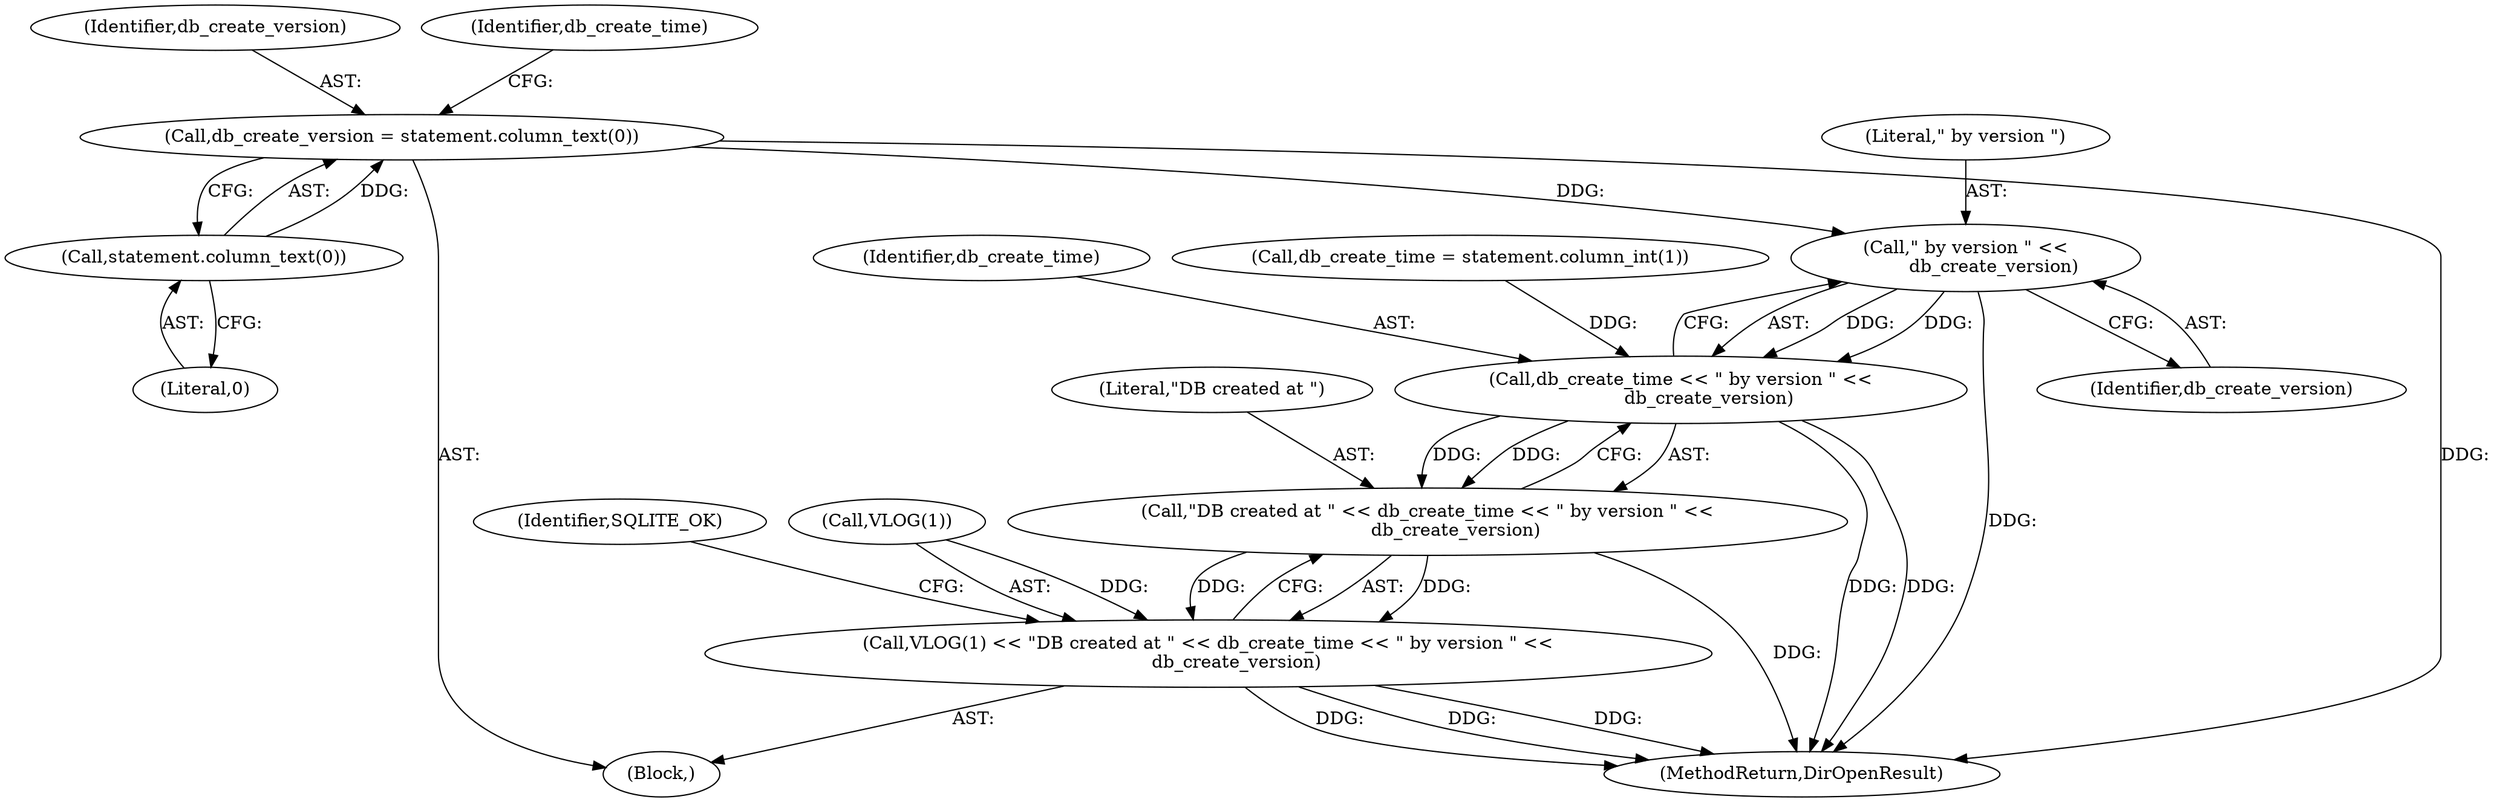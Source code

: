 digraph "0_Chrome_19190765882e272a6a2162c89acdb29110f7e3cf_20@API" {
"1000280" [label="(Call,\" by version \" <<\n          db_create_version)"];
"1000263" [label="(Call,db_create_version = statement.column_text(0))"];
"1000265" [label="(Call,statement.column_text(0))"];
"1000278" [label="(Call,db_create_time << \" by version \" <<\n          db_create_version)"];
"1000276" [label="(Call,\"DB created at \" << db_create_time << \" by version \" <<\n          db_create_version)"];
"1000273" [label="(Call,VLOG(1) << \"DB created at \" << db_create_time << \" by version \" <<\n          db_create_version)"];
"1000285" [label="(Identifier,SQLITE_OK)"];
"1000264" [label="(Identifier,db_create_version)"];
"1000249" [label="(Block,)"];
"1000268" [label="(Call,db_create_time = statement.column_int(1))"];
"1000281" [label="(Literal,\" by version \")"];
"1000265" [label="(Call,statement.column_text(0))"];
"1000263" [label="(Call,db_create_version = statement.column_text(0))"];
"1000266" [label="(Literal,0)"];
"1000269" [label="(Identifier,db_create_time)"];
"1000274" [label="(Call,VLOG(1))"];
"1000277" [label="(Literal,\"DB created at \")"];
"1000282" [label="(Identifier,db_create_version)"];
"1000294" [label="(MethodReturn,DirOpenResult)"];
"1000279" [label="(Identifier,db_create_time)"];
"1000276" [label="(Call,\"DB created at \" << db_create_time << \" by version \" <<\n          db_create_version)"];
"1000273" [label="(Call,VLOG(1) << \"DB created at \" << db_create_time << \" by version \" <<\n          db_create_version)"];
"1000280" [label="(Call,\" by version \" <<\n          db_create_version)"];
"1000278" [label="(Call,db_create_time << \" by version \" <<\n          db_create_version)"];
"1000280" -> "1000278"  [label="AST: "];
"1000280" -> "1000282"  [label="CFG: "];
"1000281" -> "1000280"  [label="AST: "];
"1000282" -> "1000280"  [label="AST: "];
"1000278" -> "1000280"  [label="CFG: "];
"1000280" -> "1000294"  [label="DDG: "];
"1000280" -> "1000278"  [label="DDG: "];
"1000280" -> "1000278"  [label="DDG: "];
"1000263" -> "1000280"  [label="DDG: "];
"1000263" -> "1000249"  [label="AST: "];
"1000263" -> "1000265"  [label="CFG: "];
"1000264" -> "1000263"  [label="AST: "];
"1000265" -> "1000263"  [label="AST: "];
"1000269" -> "1000263"  [label="CFG: "];
"1000263" -> "1000294"  [label="DDG: "];
"1000265" -> "1000263"  [label="DDG: "];
"1000265" -> "1000266"  [label="CFG: "];
"1000266" -> "1000265"  [label="AST: "];
"1000278" -> "1000276"  [label="AST: "];
"1000279" -> "1000278"  [label="AST: "];
"1000276" -> "1000278"  [label="CFG: "];
"1000278" -> "1000294"  [label="DDG: "];
"1000278" -> "1000294"  [label="DDG: "];
"1000278" -> "1000276"  [label="DDG: "];
"1000278" -> "1000276"  [label="DDG: "];
"1000268" -> "1000278"  [label="DDG: "];
"1000276" -> "1000273"  [label="AST: "];
"1000277" -> "1000276"  [label="AST: "];
"1000273" -> "1000276"  [label="CFG: "];
"1000276" -> "1000294"  [label="DDG: "];
"1000276" -> "1000273"  [label="DDG: "];
"1000276" -> "1000273"  [label="DDG: "];
"1000273" -> "1000249"  [label="AST: "];
"1000274" -> "1000273"  [label="AST: "];
"1000285" -> "1000273"  [label="CFG: "];
"1000273" -> "1000294"  [label="DDG: "];
"1000273" -> "1000294"  [label="DDG: "];
"1000273" -> "1000294"  [label="DDG: "];
"1000274" -> "1000273"  [label="DDG: "];
}

